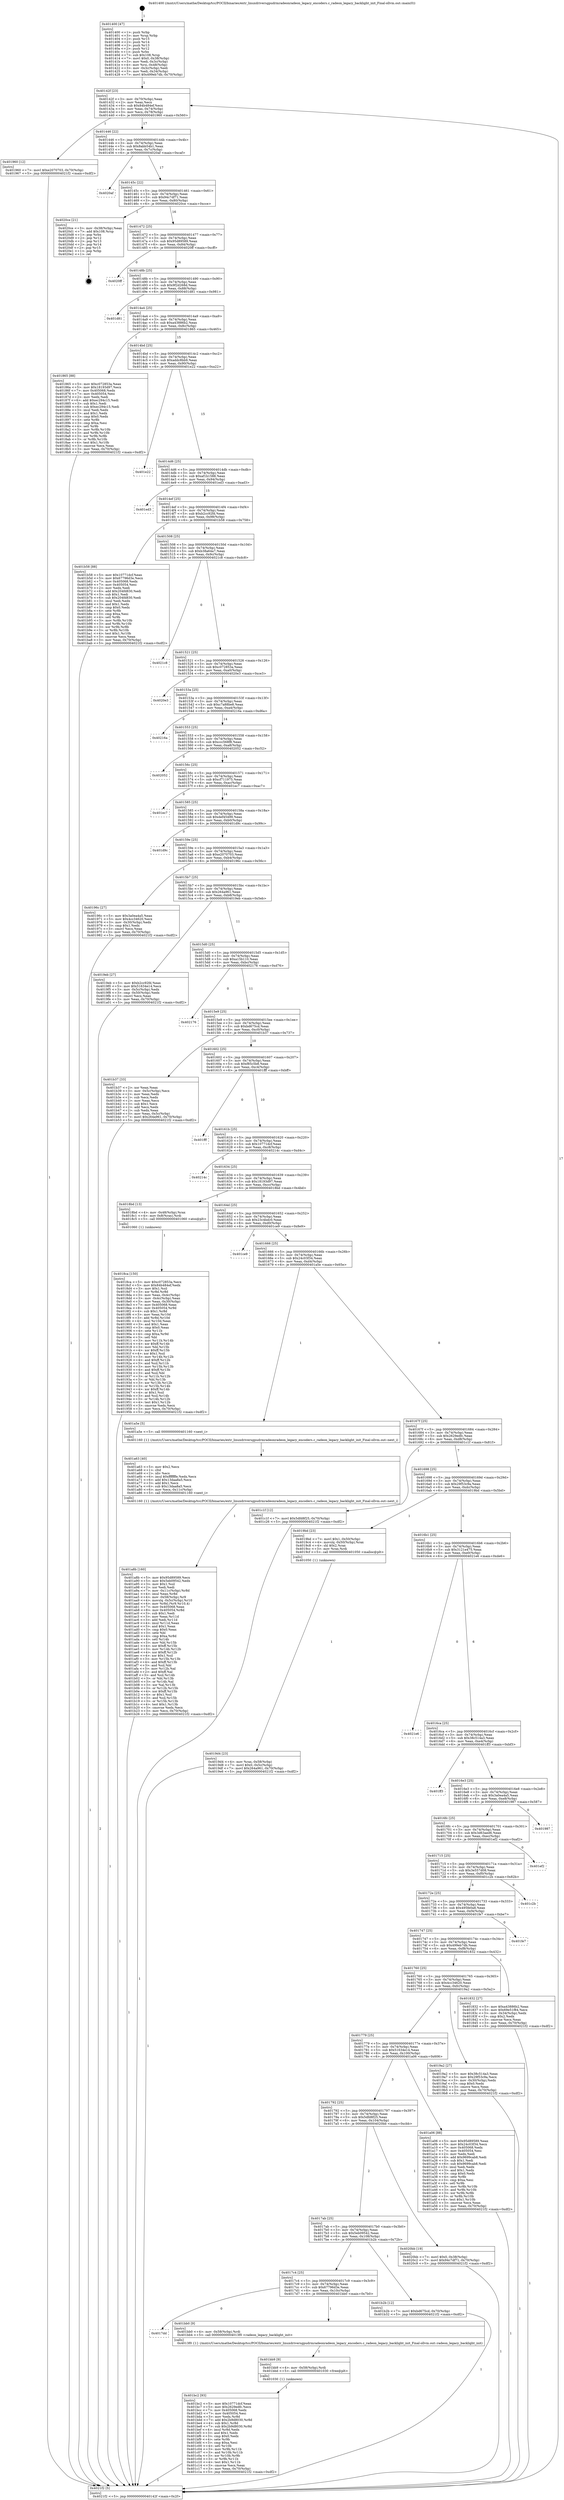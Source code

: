 digraph "0x401400" {
  label = "0x401400 (/mnt/c/Users/mathe/Desktop/tcc/POCII/binaries/extr_linuxdriversgpudrmradeonradeon_legacy_encoders.c_radeon_legacy_backlight_init_Final-ollvm.out::main(0))"
  labelloc = "t"
  node[shape=record]

  Entry [label="",width=0.3,height=0.3,shape=circle,fillcolor=black,style=filled]
  "0x40142f" [label="{
     0x40142f [23]\l
     | [instrs]\l
     &nbsp;&nbsp;0x40142f \<+3\>: mov -0x70(%rbp),%eax\l
     &nbsp;&nbsp;0x401432 \<+2\>: mov %eax,%ecx\l
     &nbsp;&nbsp;0x401434 \<+6\>: sub $0x84b484ef,%ecx\l
     &nbsp;&nbsp;0x40143a \<+3\>: mov %eax,-0x74(%rbp)\l
     &nbsp;&nbsp;0x40143d \<+3\>: mov %ecx,-0x78(%rbp)\l
     &nbsp;&nbsp;0x401440 \<+6\>: je 0000000000401960 \<main+0x560\>\l
  }"]
  "0x401960" [label="{
     0x401960 [12]\l
     | [instrs]\l
     &nbsp;&nbsp;0x401960 \<+7\>: movl $0xe2070703,-0x70(%rbp)\l
     &nbsp;&nbsp;0x401967 \<+5\>: jmp 00000000004021f2 \<main+0xdf2\>\l
  }"]
  "0x401446" [label="{
     0x401446 [22]\l
     | [instrs]\l
     &nbsp;&nbsp;0x401446 \<+5\>: jmp 000000000040144b \<main+0x4b\>\l
     &nbsp;&nbsp;0x40144b \<+3\>: mov -0x74(%rbp),%eax\l
     &nbsp;&nbsp;0x40144e \<+5\>: sub $0x8abb54b1,%eax\l
     &nbsp;&nbsp;0x401453 \<+3\>: mov %eax,-0x7c(%rbp)\l
     &nbsp;&nbsp;0x401456 \<+6\>: je 00000000004020af \<main+0xcaf\>\l
  }"]
  Exit [label="",width=0.3,height=0.3,shape=circle,fillcolor=black,style=filled,peripheries=2]
  "0x4020af" [label="{
     0x4020af\l
  }", style=dashed]
  "0x40145c" [label="{
     0x40145c [22]\l
     | [instrs]\l
     &nbsp;&nbsp;0x40145c \<+5\>: jmp 0000000000401461 \<main+0x61\>\l
     &nbsp;&nbsp;0x401461 \<+3\>: mov -0x74(%rbp),%eax\l
     &nbsp;&nbsp;0x401464 \<+5\>: sub $0x94c7df71,%eax\l
     &nbsp;&nbsp;0x401469 \<+3\>: mov %eax,-0x80(%rbp)\l
     &nbsp;&nbsp;0x40146c \<+6\>: je 00000000004020ce \<main+0xcce\>\l
  }"]
  "0x401bc2" [label="{
     0x401bc2 [93]\l
     | [instrs]\l
     &nbsp;&nbsp;0x401bc2 \<+5\>: mov $0x10771dcf,%eax\l
     &nbsp;&nbsp;0x401bc7 \<+5\>: mov $0x2629edfc,%ecx\l
     &nbsp;&nbsp;0x401bcc \<+7\>: mov 0x405068,%edx\l
     &nbsp;&nbsp;0x401bd3 \<+7\>: mov 0x405054,%esi\l
     &nbsp;&nbsp;0x401bda \<+3\>: mov %edx,%r8d\l
     &nbsp;&nbsp;0x401bdd \<+7\>: add $0x2b9d8030,%r8d\l
     &nbsp;&nbsp;0x401be4 \<+4\>: sub $0x1,%r8d\l
     &nbsp;&nbsp;0x401be8 \<+7\>: sub $0x2b9d8030,%r8d\l
     &nbsp;&nbsp;0x401bef \<+4\>: imul %r8d,%edx\l
     &nbsp;&nbsp;0x401bf3 \<+3\>: and $0x1,%edx\l
     &nbsp;&nbsp;0x401bf6 \<+3\>: cmp $0x0,%edx\l
     &nbsp;&nbsp;0x401bf9 \<+4\>: sete %r9b\l
     &nbsp;&nbsp;0x401bfd \<+3\>: cmp $0xa,%esi\l
     &nbsp;&nbsp;0x401c00 \<+4\>: setl %r10b\l
     &nbsp;&nbsp;0x401c04 \<+3\>: mov %r9b,%r11b\l
     &nbsp;&nbsp;0x401c07 \<+3\>: and %r10b,%r11b\l
     &nbsp;&nbsp;0x401c0a \<+3\>: xor %r10b,%r9b\l
     &nbsp;&nbsp;0x401c0d \<+3\>: or %r9b,%r11b\l
     &nbsp;&nbsp;0x401c10 \<+4\>: test $0x1,%r11b\l
     &nbsp;&nbsp;0x401c14 \<+3\>: cmovne %ecx,%eax\l
     &nbsp;&nbsp;0x401c17 \<+3\>: mov %eax,-0x70(%rbp)\l
     &nbsp;&nbsp;0x401c1a \<+5\>: jmp 00000000004021f2 \<main+0xdf2\>\l
  }"]
  "0x4020ce" [label="{
     0x4020ce [21]\l
     | [instrs]\l
     &nbsp;&nbsp;0x4020ce \<+3\>: mov -0x38(%rbp),%eax\l
     &nbsp;&nbsp;0x4020d1 \<+7\>: add $0x108,%rsp\l
     &nbsp;&nbsp;0x4020d8 \<+1\>: pop %rbx\l
     &nbsp;&nbsp;0x4020d9 \<+2\>: pop %r12\l
     &nbsp;&nbsp;0x4020db \<+2\>: pop %r13\l
     &nbsp;&nbsp;0x4020dd \<+2\>: pop %r14\l
     &nbsp;&nbsp;0x4020df \<+2\>: pop %r15\l
     &nbsp;&nbsp;0x4020e1 \<+1\>: pop %rbp\l
     &nbsp;&nbsp;0x4020e2 \<+1\>: ret\l
  }"]
  "0x401472" [label="{
     0x401472 [25]\l
     | [instrs]\l
     &nbsp;&nbsp;0x401472 \<+5\>: jmp 0000000000401477 \<main+0x77\>\l
     &nbsp;&nbsp;0x401477 \<+3\>: mov -0x74(%rbp),%eax\l
     &nbsp;&nbsp;0x40147a \<+5\>: sub $0x95d89589,%eax\l
     &nbsp;&nbsp;0x40147f \<+6\>: mov %eax,-0x84(%rbp)\l
     &nbsp;&nbsp;0x401485 \<+6\>: je 00000000004020ff \<main+0xcff\>\l
  }"]
  "0x401bb9" [label="{
     0x401bb9 [9]\l
     | [instrs]\l
     &nbsp;&nbsp;0x401bb9 \<+4\>: mov -0x58(%rbp),%rdi\l
     &nbsp;&nbsp;0x401bbd \<+5\>: call 0000000000401030 \<free@plt\>\l
     | [calls]\l
     &nbsp;&nbsp;0x401030 \{1\} (unknown)\l
  }"]
  "0x4020ff" [label="{
     0x4020ff\l
  }", style=dashed]
  "0x40148b" [label="{
     0x40148b [25]\l
     | [instrs]\l
     &nbsp;&nbsp;0x40148b \<+5\>: jmp 0000000000401490 \<main+0x90\>\l
     &nbsp;&nbsp;0x401490 \<+3\>: mov -0x74(%rbp),%eax\l
     &nbsp;&nbsp;0x401493 \<+5\>: sub $0x9f2d268d,%eax\l
     &nbsp;&nbsp;0x401498 \<+6\>: mov %eax,-0x88(%rbp)\l
     &nbsp;&nbsp;0x40149e \<+6\>: je 0000000000401d81 \<main+0x981\>\l
  }"]
  "0x4017dd" [label="{
     0x4017dd\l
  }", style=dashed]
  "0x401d81" [label="{
     0x401d81\l
  }", style=dashed]
  "0x4014a4" [label="{
     0x4014a4 [25]\l
     | [instrs]\l
     &nbsp;&nbsp;0x4014a4 \<+5\>: jmp 00000000004014a9 \<main+0xa9\>\l
     &nbsp;&nbsp;0x4014a9 \<+3\>: mov -0x74(%rbp),%eax\l
     &nbsp;&nbsp;0x4014ac \<+5\>: sub $0xa43886b2,%eax\l
     &nbsp;&nbsp;0x4014b1 \<+6\>: mov %eax,-0x8c(%rbp)\l
     &nbsp;&nbsp;0x4014b7 \<+6\>: je 0000000000401865 \<main+0x465\>\l
  }"]
  "0x401bb0" [label="{
     0x401bb0 [9]\l
     | [instrs]\l
     &nbsp;&nbsp;0x401bb0 \<+4\>: mov -0x58(%rbp),%rdi\l
     &nbsp;&nbsp;0x401bb4 \<+5\>: call 00000000004013f0 \<radeon_legacy_backlight_init\>\l
     | [calls]\l
     &nbsp;&nbsp;0x4013f0 \{1\} (/mnt/c/Users/mathe/Desktop/tcc/POCII/binaries/extr_linuxdriversgpudrmradeonradeon_legacy_encoders.c_radeon_legacy_backlight_init_Final-ollvm.out::radeon_legacy_backlight_init)\l
  }"]
  "0x401865" [label="{
     0x401865 [88]\l
     | [instrs]\l
     &nbsp;&nbsp;0x401865 \<+5\>: mov $0xc072853a,%eax\l
     &nbsp;&nbsp;0x40186a \<+5\>: mov $0x18193d97,%ecx\l
     &nbsp;&nbsp;0x40186f \<+7\>: mov 0x405068,%edx\l
     &nbsp;&nbsp;0x401876 \<+7\>: mov 0x405054,%esi\l
     &nbsp;&nbsp;0x40187d \<+2\>: mov %edx,%edi\l
     &nbsp;&nbsp;0x40187f \<+6\>: add $0xec294c15,%edi\l
     &nbsp;&nbsp;0x401885 \<+3\>: sub $0x1,%edi\l
     &nbsp;&nbsp;0x401888 \<+6\>: sub $0xec294c15,%edi\l
     &nbsp;&nbsp;0x40188e \<+3\>: imul %edi,%edx\l
     &nbsp;&nbsp;0x401891 \<+3\>: and $0x1,%edx\l
     &nbsp;&nbsp;0x401894 \<+3\>: cmp $0x0,%edx\l
     &nbsp;&nbsp;0x401897 \<+4\>: sete %r8b\l
     &nbsp;&nbsp;0x40189b \<+3\>: cmp $0xa,%esi\l
     &nbsp;&nbsp;0x40189e \<+4\>: setl %r9b\l
     &nbsp;&nbsp;0x4018a2 \<+3\>: mov %r8b,%r10b\l
     &nbsp;&nbsp;0x4018a5 \<+3\>: and %r9b,%r10b\l
     &nbsp;&nbsp;0x4018a8 \<+3\>: xor %r9b,%r8b\l
     &nbsp;&nbsp;0x4018ab \<+3\>: or %r8b,%r10b\l
     &nbsp;&nbsp;0x4018ae \<+4\>: test $0x1,%r10b\l
     &nbsp;&nbsp;0x4018b2 \<+3\>: cmovne %ecx,%eax\l
     &nbsp;&nbsp;0x4018b5 \<+3\>: mov %eax,-0x70(%rbp)\l
     &nbsp;&nbsp;0x4018b8 \<+5\>: jmp 00000000004021f2 \<main+0xdf2\>\l
  }"]
  "0x4014bd" [label="{
     0x4014bd [25]\l
     | [instrs]\l
     &nbsp;&nbsp;0x4014bd \<+5\>: jmp 00000000004014c2 \<main+0xc2\>\l
     &nbsp;&nbsp;0x4014c2 \<+3\>: mov -0x74(%rbp),%eax\l
     &nbsp;&nbsp;0x4014c5 \<+5\>: sub $0xaddc8bb9,%eax\l
     &nbsp;&nbsp;0x4014ca \<+6\>: mov %eax,-0x90(%rbp)\l
     &nbsp;&nbsp;0x4014d0 \<+6\>: je 0000000000401e22 \<main+0xa22\>\l
  }"]
  "0x4017c4" [label="{
     0x4017c4 [25]\l
     | [instrs]\l
     &nbsp;&nbsp;0x4017c4 \<+5\>: jmp 00000000004017c9 \<main+0x3c9\>\l
     &nbsp;&nbsp;0x4017c9 \<+3\>: mov -0x74(%rbp),%eax\l
     &nbsp;&nbsp;0x4017cc \<+5\>: sub $0x67796d3e,%eax\l
     &nbsp;&nbsp;0x4017d1 \<+6\>: mov %eax,-0x10c(%rbp)\l
     &nbsp;&nbsp;0x4017d7 \<+6\>: je 0000000000401bb0 \<main+0x7b0\>\l
  }"]
  "0x401e22" [label="{
     0x401e22\l
  }", style=dashed]
  "0x4014d6" [label="{
     0x4014d6 [25]\l
     | [instrs]\l
     &nbsp;&nbsp;0x4014d6 \<+5\>: jmp 00000000004014db \<main+0xdb\>\l
     &nbsp;&nbsp;0x4014db \<+3\>: mov -0x74(%rbp),%eax\l
     &nbsp;&nbsp;0x4014de \<+5\>: sub $0xaf1b1588,%eax\l
     &nbsp;&nbsp;0x4014e3 \<+6\>: mov %eax,-0x94(%rbp)\l
     &nbsp;&nbsp;0x4014e9 \<+6\>: je 0000000000401ed3 \<main+0xad3\>\l
  }"]
  "0x401b2b" [label="{
     0x401b2b [12]\l
     | [instrs]\l
     &nbsp;&nbsp;0x401b2b \<+7\>: movl $0xbd675cd,-0x70(%rbp)\l
     &nbsp;&nbsp;0x401b32 \<+5\>: jmp 00000000004021f2 \<main+0xdf2\>\l
  }"]
  "0x401ed3" [label="{
     0x401ed3\l
  }", style=dashed]
  "0x4014ef" [label="{
     0x4014ef [25]\l
     | [instrs]\l
     &nbsp;&nbsp;0x4014ef \<+5\>: jmp 00000000004014f4 \<main+0xf4\>\l
     &nbsp;&nbsp;0x4014f4 \<+3\>: mov -0x74(%rbp),%eax\l
     &nbsp;&nbsp;0x4014f7 \<+5\>: sub $0xb2cc92fd,%eax\l
     &nbsp;&nbsp;0x4014fc \<+6\>: mov %eax,-0x98(%rbp)\l
     &nbsp;&nbsp;0x401502 \<+6\>: je 0000000000401b58 \<main+0x758\>\l
  }"]
  "0x4017ab" [label="{
     0x4017ab [25]\l
     | [instrs]\l
     &nbsp;&nbsp;0x4017ab \<+5\>: jmp 00000000004017b0 \<main+0x3b0\>\l
     &nbsp;&nbsp;0x4017b0 \<+3\>: mov -0x74(%rbp),%eax\l
     &nbsp;&nbsp;0x4017b3 \<+5\>: sub $0x5eb09542,%eax\l
     &nbsp;&nbsp;0x4017b8 \<+6\>: mov %eax,-0x108(%rbp)\l
     &nbsp;&nbsp;0x4017be \<+6\>: je 0000000000401b2b \<main+0x72b\>\l
  }"]
  "0x401b58" [label="{
     0x401b58 [88]\l
     | [instrs]\l
     &nbsp;&nbsp;0x401b58 \<+5\>: mov $0x10771dcf,%eax\l
     &nbsp;&nbsp;0x401b5d \<+5\>: mov $0x67796d3e,%ecx\l
     &nbsp;&nbsp;0x401b62 \<+7\>: mov 0x405068,%edx\l
     &nbsp;&nbsp;0x401b69 \<+7\>: mov 0x405054,%esi\l
     &nbsp;&nbsp;0x401b70 \<+2\>: mov %edx,%edi\l
     &nbsp;&nbsp;0x401b72 \<+6\>: add $0x204fd830,%edi\l
     &nbsp;&nbsp;0x401b78 \<+3\>: sub $0x1,%edi\l
     &nbsp;&nbsp;0x401b7b \<+6\>: sub $0x204fd830,%edi\l
     &nbsp;&nbsp;0x401b81 \<+3\>: imul %edi,%edx\l
     &nbsp;&nbsp;0x401b84 \<+3\>: and $0x1,%edx\l
     &nbsp;&nbsp;0x401b87 \<+3\>: cmp $0x0,%edx\l
     &nbsp;&nbsp;0x401b8a \<+4\>: sete %r8b\l
     &nbsp;&nbsp;0x401b8e \<+3\>: cmp $0xa,%esi\l
     &nbsp;&nbsp;0x401b91 \<+4\>: setl %r9b\l
     &nbsp;&nbsp;0x401b95 \<+3\>: mov %r8b,%r10b\l
     &nbsp;&nbsp;0x401b98 \<+3\>: and %r9b,%r10b\l
     &nbsp;&nbsp;0x401b9b \<+3\>: xor %r9b,%r8b\l
     &nbsp;&nbsp;0x401b9e \<+3\>: or %r8b,%r10b\l
     &nbsp;&nbsp;0x401ba1 \<+4\>: test $0x1,%r10b\l
     &nbsp;&nbsp;0x401ba5 \<+3\>: cmovne %ecx,%eax\l
     &nbsp;&nbsp;0x401ba8 \<+3\>: mov %eax,-0x70(%rbp)\l
     &nbsp;&nbsp;0x401bab \<+5\>: jmp 00000000004021f2 \<main+0xdf2\>\l
  }"]
  "0x401508" [label="{
     0x401508 [25]\l
     | [instrs]\l
     &nbsp;&nbsp;0x401508 \<+5\>: jmp 000000000040150d \<main+0x10d\>\l
     &nbsp;&nbsp;0x40150d \<+3\>: mov -0x74(%rbp),%eax\l
     &nbsp;&nbsp;0x401510 \<+5\>: sub $0xb38a64a7,%eax\l
     &nbsp;&nbsp;0x401515 \<+6\>: mov %eax,-0x9c(%rbp)\l
     &nbsp;&nbsp;0x40151b \<+6\>: je 00000000004021c8 \<main+0xdc8\>\l
  }"]
  "0x4020bb" [label="{
     0x4020bb [19]\l
     | [instrs]\l
     &nbsp;&nbsp;0x4020bb \<+7\>: movl $0x0,-0x38(%rbp)\l
     &nbsp;&nbsp;0x4020c2 \<+7\>: movl $0x94c7df71,-0x70(%rbp)\l
     &nbsp;&nbsp;0x4020c9 \<+5\>: jmp 00000000004021f2 \<main+0xdf2\>\l
  }"]
  "0x4021c8" [label="{
     0x4021c8\l
  }", style=dashed]
  "0x401521" [label="{
     0x401521 [25]\l
     | [instrs]\l
     &nbsp;&nbsp;0x401521 \<+5\>: jmp 0000000000401526 \<main+0x126\>\l
     &nbsp;&nbsp;0x401526 \<+3\>: mov -0x74(%rbp),%eax\l
     &nbsp;&nbsp;0x401529 \<+5\>: sub $0xc072853a,%eax\l
     &nbsp;&nbsp;0x40152e \<+6\>: mov %eax,-0xa0(%rbp)\l
     &nbsp;&nbsp;0x401534 \<+6\>: je 00000000004020e3 \<main+0xce3\>\l
  }"]
  "0x401a8b" [label="{
     0x401a8b [160]\l
     | [instrs]\l
     &nbsp;&nbsp;0x401a8b \<+5\>: mov $0x95d89589,%ecx\l
     &nbsp;&nbsp;0x401a90 \<+5\>: mov $0x5eb09542,%edx\l
     &nbsp;&nbsp;0x401a95 \<+3\>: mov $0x1,%sil\l
     &nbsp;&nbsp;0x401a98 \<+2\>: xor %edi,%edi\l
     &nbsp;&nbsp;0x401a9a \<+7\>: mov -0x11c(%rbp),%r8d\l
     &nbsp;&nbsp;0x401aa1 \<+4\>: imul %eax,%r8d\l
     &nbsp;&nbsp;0x401aa5 \<+4\>: mov -0x58(%rbp),%r9\l
     &nbsp;&nbsp;0x401aa9 \<+4\>: movslq -0x5c(%rbp),%r10\l
     &nbsp;&nbsp;0x401aad \<+4\>: mov %r8d,(%r9,%r10,4)\l
     &nbsp;&nbsp;0x401ab1 \<+7\>: mov 0x405068,%eax\l
     &nbsp;&nbsp;0x401ab8 \<+8\>: mov 0x405054,%r8d\l
     &nbsp;&nbsp;0x401ac0 \<+3\>: sub $0x1,%edi\l
     &nbsp;&nbsp;0x401ac3 \<+3\>: mov %eax,%r11d\l
     &nbsp;&nbsp;0x401ac6 \<+3\>: add %edi,%r11d\l
     &nbsp;&nbsp;0x401ac9 \<+4\>: imul %r11d,%eax\l
     &nbsp;&nbsp;0x401acd \<+3\>: and $0x1,%eax\l
     &nbsp;&nbsp;0x401ad0 \<+3\>: cmp $0x0,%eax\l
     &nbsp;&nbsp;0x401ad3 \<+3\>: sete %bl\l
     &nbsp;&nbsp;0x401ad6 \<+4\>: cmp $0xa,%r8d\l
     &nbsp;&nbsp;0x401ada \<+4\>: setl %r14b\l
     &nbsp;&nbsp;0x401ade \<+3\>: mov %bl,%r15b\l
     &nbsp;&nbsp;0x401ae1 \<+4\>: xor $0xff,%r15b\l
     &nbsp;&nbsp;0x401ae5 \<+3\>: mov %r14b,%r12b\l
     &nbsp;&nbsp;0x401ae8 \<+4\>: xor $0xff,%r12b\l
     &nbsp;&nbsp;0x401aec \<+4\>: xor $0x1,%sil\l
     &nbsp;&nbsp;0x401af0 \<+3\>: mov %r15b,%r13b\l
     &nbsp;&nbsp;0x401af3 \<+4\>: and $0xff,%r13b\l
     &nbsp;&nbsp;0x401af7 \<+3\>: and %sil,%bl\l
     &nbsp;&nbsp;0x401afa \<+3\>: mov %r12b,%al\l
     &nbsp;&nbsp;0x401afd \<+2\>: and $0xff,%al\l
     &nbsp;&nbsp;0x401aff \<+3\>: and %sil,%r14b\l
     &nbsp;&nbsp;0x401b02 \<+3\>: or %bl,%r13b\l
     &nbsp;&nbsp;0x401b05 \<+3\>: or %r14b,%al\l
     &nbsp;&nbsp;0x401b08 \<+3\>: xor %al,%r13b\l
     &nbsp;&nbsp;0x401b0b \<+3\>: or %r12b,%r15b\l
     &nbsp;&nbsp;0x401b0e \<+4\>: xor $0xff,%r15b\l
     &nbsp;&nbsp;0x401b12 \<+4\>: or $0x1,%sil\l
     &nbsp;&nbsp;0x401b16 \<+3\>: and %sil,%r15b\l
     &nbsp;&nbsp;0x401b19 \<+3\>: or %r15b,%r13b\l
     &nbsp;&nbsp;0x401b1c \<+4\>: test $0x1,%r13b\l
     &nbsp;&nbsp;0x401b20 \<+3\>: cmovne %edx,%ecx\l
     &nbsp;&nbsp;0x401b23 \<+3\>: mov %ecx,-0x70(%rbp)\l
     &nbsp;&nbsp;0x401b26 \<+5\>: jmp 00000000004021f2 \<main+0xdf2\>\l
  }"]
  "0x4020e3" [label="{
     0x4020e3\l
  }", style=dashed]
  "0x40153a" [label="{
     0x40153a [25]\l
     | [instrs]\l
     &nbsp;&nbsp;0x40153a \<+5\>: jmp 000000000040153f \<main+0x13f\>\l
     &nbsp;&nbsp;0x40153f \<+3\>: mov -0x74(%rbp),%eax\l
     &nbsp;&nbsp;0x401542 \<+5\>: sub $0xc7a88be8,%eax\l
     &nbsp;&nbsp;0x401547 \<+6\>: mov %eax,-0xa4(%rbp)\l
     &nbsp;&nbsp;0x40154d \<+6\>: je 000000000040216a \<main+0xd6a\>\l
  }"]
  "0x401a63" [label="{
     0x401a63 [40]\l
     | [instrs]\l
     &nbsp;&nbsp;0x401a63 \<+5\>: mov $0x2,%ecx\l
     &nbsp;&nbsp;0x401a68 \<+1\>: cltd\l
     &nbsp;&nbsp;0x401a69 \<+2\>: idiv %ecx\l
     &nbsp;&nbsp;0x401a6b \<+6\>: imul $0xfffffffe,%edx,%ecx\l
     &nbsp;&nbsp;0x401a71 \<+6\>: add $0x13daa8a5,%ecx\l
     &nbsp;&nbsp;0x401a77 \<+3\>: add $0x1,%ecx\l
     &nbsp;&nbsp;0x401a7a \<+6\>: sub $0x13daa8a5,%ecx\l
     &nbsp;&nbsp;0x401a80 \<+6\>: mov %ecx,-0x11c(%rbp)\l
     &nbsp;&nbsp;0x401a86 \<+5\>: call 0000000000401160 \<next_i\>\l
     | [calls]\l
     &nbsp;&nbsp;0x401160 \{1\} (/mnt/c/Users/mathe/Desktop/tcc/POCII/binaries/extr_linuxdriversgpudrmradeonradeon_legacy_encoders.c_radeon_legacy_backlight_init_Final-ollvm.out::next_i)\l
  }"]
  "0x40216a" [label="{
     0x40216a\l
  }", style=dashed]
  "0x401553" [label="{
     0x401553 [25]\l
     | [instrs]\l
     &nbsp;&nbsp;0x401553 \<+5\>: jmp 0000000000401558 \<main+0x158\>\l
     &nbsp;&nbsp;0x401558 \<+3\>: mov -0x74(%rbp),%eax\l
     &nbsp;&nbsp;0x40155b \<+5\>: sub $0xccc568f8,%eax\l
     &nbsp;&nbsp;0x401560 \<+6\>: mov %eax,-0xa8(%rbp)\l
     &nbsp;&nbsp;0x401566 \<+6\>: je 0000000000402052 \<main+0xc52\>\l
  }"]
  "0x401792" [label="{
     0x401792 [25]\l
     | [instrs]\l
     &nbsp;&nbsp;0x401792 \<+5\>: jmp 0000000000401797 \<main+0x397\>\l
     &nbsp;&nbsp;0x401797 \<+3\>: mov -0x74(%rbp),%eax\l
     &nbsp;&nbsp;0x40179a \<+5\>: sub $0x5dfd8f25,%eax\l
     &nbsp;&nbsp;0x40179f \<+6\>: mov %eax,-0x104(%rbp)\l
     &nbsp;&nbsp;0x4017a5 \<+6\>: je 00000000004020bb \<main+0xcbb\>\l
  }"]
  "0x402052" [label="{
     0x402052\l
  }", style=dashed]
  "0x40156c" [label="{
     0x40156c [25]\l
     | [instrs]\l
     &nbsp;&nbsp;0x40156c \<+5\>: jmp 0000000000401571 \<main+0x171\>\l
     &nbsp;&nbsp;0x401571 \<+3\>: mov -0x74(%rbp),%eax\l
     &nbsp;&nbsp;0x401574 \<+5\>: sub $0xcf711975,%eax\l
     &nbsp;&nbsp;0x401579 \<+6\>: mov %eax,-0xac(%rbp)\l
     &nbsp;&nbsp;0x40157f \<+6\>: je 0000000000401ec7 \<main+0xac7\>\l
  }"]
  "0x401a06" [label="{
     0x401a06 [88]\l
     | [instrs]\l
     &nbsp;&nbsp;0x401a06 \<+5\>: mov $0x95d89589,%eax\l
     &nbsp;&nbsp;0x401a0b \<+5\>: mov $0x24c03f34,%ecx\l
     &nbsp;&nbsp;0x401a10 \<+7\>: mov 0x405068,%edx\l
     &nbsp;&nbsp;0x401a17 \<+7\>: mov 0x405054,%esi\l
     &nbsp;&nbsp;0x401a1e \<+2\>: mov %edx,%edi\l
     &nbsp;&nbsp;0x401a20 \<+6\>: add $0x9699cab8,%edi\l
     &nbsp;&nbsp;0x401a26 \<+3\>: sub $0x1,%edi\l
     &nbsp;&nbsp;0x401a29 \<+6\>: sub $0x9699cab8,%edi\l
     &nbsp;&nbsp;0x401a2f \<+3\>: imul %edi,%edx\l
     &nbsp;&nbsp;0x401a32 \<+3\>: and $0x1,%edx\l
     &nbsp;&nbsp;0x401a35 \<+3\>: cmp $0x0,%edx\l
     &nbsp;&nbsp;0x401a38 \<+4\>: sete %r8b\l
     &nbsp;&nbsp;0x401a3c \<+3\>: cmp $0xa,%esi\l
     &nbsp;&nbsp;0x401a3f \<+4\>: setl %r9b\l
     &nbsp;&nbsp;0x401a43 \<+3\>: mov %r8b,%r10b\l
     &nbsp;&nbsp;0x401a46 \<+3\>: and %r9b,%r10b\l
     &nbsp;&nbsp;0x401a49 \<+3\>: xor %r9b,%r8b\l
     &nbsp;&nbsp;0x401a4c \<+3\>: or %r8b,%r10b\l
     &nbsp;&nbsp;0x401a4f \<+4\>: test $0x1,%r10b\l
     &nbsp;&nbsp;0x401a53 \<+3\>: cmovne %ecx,%eax\l
     &nbsp;&nbsp;0x401a56 \<+3\>: mov %eax,-0x70(%rbp)\l
     &nbsp;&nbsp;0x401a59 \<+5\>: jmp 00000000004021f2 \<main+0xdf2\>\l
  }"]
  "0x401ec7" [label="{
     0x401ec7\l
  }", style=dashed]
  "0x401585" [label="{
     0x401585 [25]\l
     | [instrs]\l
     &nbsp;&nbsp;0x401585 \<+5\>: jmp 000000000040158a \<main+0x18a\>\l
     &nbsp;&nbsp;0x40158a \<+3\>: mov -0x74(%rbp),%eax\l
     &nbsp;&nbsp;0x40158d \<+5\>: sub $0xdef45499,%eax\l
     &nbsp;&nbsp;0x401592 \<+6\>: mov %eax,-0xb0(%rbp)\l
     &nbsp;&nbsp;0x401598 \<+6\>: je 0000000000401d9c \<main+0x99c\>\l
  }"]
  "0x4019d4" [label="{
     0x4019d4 [23]\l
     | [instrs]\l
     &nbsp;&nbsp;0x4019d4 \<+4\>: mov %rax,-0x58(%rbp)\l
     &nbsp;&nbsp;0x4019d8 \<+7\>: movl $0x0,-0x5c(%rbp)\l
     &nbsp;&nbsp;0x4019df \<+7\>: movl $0x264a961,-0x70(%rbp)\l
     &nbsp;&nbsp;0x4019e6 \<+5\>: jmp 00000000004021f2 \<main+0xdf2\>\l
  }"]
  "0x401d9c" [label="{
     0x401d9c\l
  }", style=dashed]
  "0x40159e" [label="{
     0x40159e [25]\l
     | [instrs]\l
     &nbsp;&nbsp;0x40159e \<+5\>: jmp 00000000004015a3 \<main+0x1a3\>\l
     &nbsp;&nbsp;0x4015a3 \<+3\>: mov -0x74(%rbp),%eax\l
     &nbsp;&nbsp;0x4015a6 \<+5\>: sub $0xe2070703,%eax\l
     &nbsp;&nbsp;0x4015ab \<+6\>: mov %eax,-0xb4(%rbp)\l
     &nbsp;&nbsp;0x4015b1 \<+6\>: je 000000000040196c \<main+0x56c\>\l
  }"]
  "0x401779" [label="{
     0x401779 [25]\l
     | [instrs]\l
     &nbsp;&nbsp;0x401779 \<+5\>: jmp 000000000040177e \<main+0x37e\>\l
     &nbsp;&nbsp;0x40177e \<+3\>: mov -0x74(%rbp),%eax\l
     &nbsp;&nbsp;0x401781 \<+5\>: sub $0x51634e14,%eax\l
     &nbsp;&nbsp;0x401786 \<+6\>: mov %eax,-0x100(%rbp)\l
     &nbsp;&nbsp;0x40178c \<+6\>: je 0000000000401a06 \<main+0x606\>\l
  }"]
  "0x40196c" [label="{
     0x40196c [27]\l
     | [instrs]\l
     &nbsp;&nbsp;0x40196c \<+5\>: mov $0x3a0ea4a5,%eax\l
     &nbsp;&nbsp;0x401971 \<+5\>: mov $0x4cc34620,%ecx\l
     &nbsp;&nbsp;0x401976 \<+3\>: mov -0x30(%rbp),%edx\l
     &nbsp;&nbsp;0x401979 \<+3\>: cmp $0x1,%edx\l
     &nbsp;&nbsp;0x40197c \<+3\>: cmovl %ecx,%eax\l
     &nbsp;&nbsp;0x40197f \<+3\>: mov %eax,-0x70(%rbp)\l
     &nbsp;&nbsp;0x401982 \<+5\>: jmp 00000000004021f2 \<main+0xdf2\>\l
  }"]
  "0x4015b7" [label="{
     0x4015b7 [25]\l
     | [instrs]\l
     &nbsp;&nbsp;0x4015b7 \<+5\>: jmp 00000000004015bc \<main+0x1bc\>\l
     &nbsp;&nbsp;0x4015bc \<+3\>: mov -0x74(%rbp),%eax\l
     &nbsp;&nbsp;0x4015bf \<+5\>: sub $0x264a961,%eax\l
     &nbsp;&nbsp;0x4015c4 \<+6\>: mov %eax,-0xb8(%rbp)\l
     &nbsp;&nbsp;0x4015ca \<+6\>: je 00000000004019eb \<main+0x5eb\>\l
  }"]
  "0x4019a2" [label="{
     0x4019a2 [27]\l
     | [instrs]\l
     &nbsp;&nbsp;0x4019a2 \<+5\>: mov $0x38c514a3,%eax\l
     &nbsp;&nbsp;0x4019a7 \<+5\>: mov $0x29f53c9a,%ecx\l
     &nbsp;&nbsp;0x4019ac \<+3\>: mov -0x30(%rbp),%edx\l
     &nbsp;&nbsp;0x4019af \<+3\>: cmp $0x0,%edx\l
     &nbsp;&nbsp;0x4019b2 \<+3\>: cmove %ecx,%eax\l
     &nbsp;&nbsp;0x4019b5 \<+3\>: mov %eax,-0x70(%rbp)\l
     &nbsp;&nbsp;0x4019b8 \<+5\>: jmp 00000000004021f2 \<main+0xdf2\>\l
  }"]
  "0x4019eb" [label="{
     0x4019eb [27]\l
     | [instrs]\l
     &nbsp;&nbsp;0x4019eb \<+5\>: mov $0xb2cc92fd,%eax\l
     &nbsp;&nbsp;0x4019f0 \<+5\>: mov $0x51634e14,%ecx\l
     &nbsp;&nbsp;0x4019f5 \<+3\>: mov -0x5c(%rbp),%edx\l
     &nbsp;&nbsp;0x4019f8 \<+3\>: cmp -0x50(%rbp),%edx\l
     &nbsp;&nbsp;0x4019fb \<+3\>: cmovl %ecx,%eax\l
     &nbsp;&nbsp;0x4019fe \<+3\>: mov %eax,-0x70(%rbp)\l
     &nbsp;&nbsp;0x401a01 \<+5\>: jmp 00000000004021f2 \<main+0xdf2\>\l
  }"]
  "0x4015d0" [label="{
     0x4015d0 [25]\l
     | [instrs]\l
     &nbsp;&nbsp;0x4015d0 \<+5\>: jmp 00000000004015d5 \<main+0x1d5\>\l
     &nbsp;&nbsp;0x4015d5 \<+3\>: mov -0x74(%rbp),%eax\l
     &nbsp;&nbsp;0x4015d8 \<+5\>: sub $0xa15b110,%eax\l
     &nbsp;&nbsp;0x4015dd \<+6\>: mov %eax,-0xbc(%rbp)\l
     &nbsp;&nbsp;0x4015e3 \<+6\>: je 0000000000402176 \<main+0xd76\>\l
  }"]
  "0x4018ca" [label="{
     0x4018ca [150]\l
     | [instrs]\l
     &nbsp;&nbsp;0x4018ca \<+5\>: mov $0xc072853a,%ecx\l
     &nbsp;&nbsp;0x4018cf \<+5\>: mov $0x84b484ef,%edx\l
     &nbsp;&nbsp;0x4018d4 \<+3\>: mov $0x1,%sil\l
     &nbsp;&nbsp;0x4018d7 \<+3\>: xor %r8d,%r8d\l
     &nbsp;&nbsp;0x4018da \<+3\>: mov %eax,-0x4c(%rbp)\l
     &nbsp;&nbsp;0x4018dd \<+3\>: mov -0x4c(%rbp),%eax\l
     &nbsp;&nbsp;0x4018e0 \<+3\>: mov %eax,-0x30(%rbp)\l
     &nbsp;&nbsp;0x4018e3 \<+7\>: mov 0x405068,%eax\l
     &nbsp;&nbsp;0x4018ea \<+8\>: mov 0x405054,%r9d\l
     &nbsp;&nbsp;0x4018f2 \<+4\>: sub $0x1,%r8d\l
     &nbsp;&nbsp;0x4018f6 \<+3\>: mov %eax,%r10d\l
     &nbsp;&nbsp;0x4018f9 \<+3\>: add %r8d,%r10d\l
     &nbsp;&nbsp;0x4018fc \<+4\>: imul %r10d,%eax\l
     &nbsp;&nbsp;0x401900 \<+3\>: and $0x1,%eax\l
     &nbsp;&nbsp;0x401903 \<+3\>: cmp $0x0,%eax\l
     &nbsp;&nbsp;0x401906 \<+4\>: sete %r11b\l
     &nbsp;&nbsp;0x40190a \<+4\>: cmp $0xa,%r9d\l
     &nbsp;&nbsp;0x40190e \<+3\>: setl %bl\l
     &nbsp;&nbsp;0x401911 \<+3\>: mov %r11b,%r14b\l
     &nbsp;&nbsp;0x401914 \<+4\>: xor $0xff,%r14b\l
     &nbsp;&nbsp;0x401918 \<+3\>: mov %bl,%r15b\l
     &nbsp;&nbsp;0x40191b \<+4\>: xor $0xff,%r15b\l
     &nbsp;&nbsp;0x40191f \<+4\>: xor $0x1,%sil\l
     &nbsp;&nbsp;0x401923 \<+3\>: mov %r14b,%r12b\l
     &nbsp;&nbsp;0x401926 \<+4\>: and $0xff,%r12b\l
     &nbsp;&nbsp;0x40192a \<+3\>: and %sil,%r11b\l
     &nbsp;&nbsp;0x40192d \<+3\>: mov %r15b,%r13b\l
     &nbsp;&nbsp;0x401930 \<+4\>: and $0xff,%r13b\l
     &nbsp;&nbsp;0x401934 \<+3\>: and %sil,%bl\l
     &nbsp;&nbsp;0x401937 \<+3\>: or %r11b,%r12b\l
     &nbsp;&nbsp;0x40193a \<+3\>: or %bl,%r13b\l
     &nbsp;&nbsp;0x40193d \<+3\>: xor %r13b,%r12b\l
     &nbsp;&nbsp;0x401940 \<+3\>: or %r15b,%r14b\l
     &nbsp;&nbsp;0x401943 \<+4\>: xor $0xff,%r14b\l
     &nbsp;&nbsp;0x401947 \<+4\>: or $0x1,%sil\l
     &nbsp;&nbsp;0x40194b \<+3\>: and %sil,%r14b\l
     &nbsp;&nbsp;0x40194e \<+3\>: or %r14b,%r12b\l
     &nbsp;&nbsp;0x401951 \<+4\>: test $0x1,%r12b\l
     &nbsp;&nbsp;0x401955 \<+3\>: cmovne %edx,%ecx\l
     &nbsp;&nbsp;0x401958 \<+3\>: mov %ecx,-0x70(%rbp)\l
     &nbsp;&nbsp;0x40195b \<+5\>: jmp 00000000004021f2 \<main+0xdf2\>\l
  }"]
  "0x402176" [label="{
     0x402176\l
  }", style=dashed]
  "0x4015e9" [label="{
     0x4015e9 [25]\l
     | [instrs]\l
     &nbsp;&nbsp;0x4015e9 \<+5\>: jmp 00000000004015ee \<main+0x1ee\>\l
     &nbsp;&nbsp;0x4015ee \<+3\>: mov -0x74(%rbp),%eax\l
     &nbsp;&nbsp;0x4015f1 \<+5\>: sub $0xbd675cd,%eax\l
     &nbsp;&nbsp;0x4015f6 \<+6\>: mov %eax,-0xc0(%rbp)\l
     &nbsp;&nbsp;0x4015fc \<+6\>: je 0000000000401b37 \<main+0x737\>\l
  }"]
  "0x401400" [label="{
     0x401400 [47]\l
     | [instrs]\l
     &nbsp;&nbsp;0x401400 \<+1\>: push %rbp\l
     &nbsp;&nbsp;0x401401 \<+3\>: mov %rsp,%rbp\l
     &nbsp;&nbsp;0x401404 \<+2\>: push %r15\l
     &nbsp;&nbsp;0x401406 \<+2\>: push %r14\l
     &nbsp;&nbsp;0x401408 \<+2\>: push %r13\l
     &nbsp;&nbsp;0x40140a \<+2\>: push %r12\l
     &nbsp;&nbsp;0x40140c \<+1\>: push %rbx\l
     &nbsp;&nbsp;0x40140d \<+7\>: sub $0x108,%rsp\l
     &nbsp;&nbsp;0x401414 \<+7\>: movl $0x0,-0x38(%rbp)\l
     &nbsp;&nbsp;0x40141b \<+3\>: mov %edi,-0x3c(%rbp)\l
     &nbsp;&nbsp;0x40141e \<+4\>: mov %rsi,-0x48(%rbp)\l
     &nbsp;&nbsp;0x401422 \<+3\>: mov -0x3c(%rbp),%edi\l
     &nbsp;&nbsp;0x401425 \<+3\>: mov %edi,-0x34(%rbp)\l
     &nbsp;&nbsp;0x401428 \<+7\>: movl $0x499eb7db,-0x70(%rbp)\l
  }"]
  "0x401b37" [label="{
     0x401b37 [33]\l
     | [instrs]\l
     &nbsp;&nbsp;0x401b37 \<+2\>: xor %eax,%eax\l
     &nbsp;&nbsp;0x401b39 \<+3\>: mov -0x5c(%rbp),%ecx\l
     &nbsp;&nbsp;0x401b3c \<+2\>: mov %eax,%edx\l
     &nbsp;&nbsp;0x401b3e \<+2\>: sub %ecx,%edx\l
     &nbsp;&nbsp;0x401b40 \<+2\>: mov %eax,%ecx\l
     &nbsp;&nbsp;0x401b42 \<+3\>: sub $0x1,%ecx\l
     &nbsp;&nbsp;0x401b45 \<+2\>: add %ecx,%edx\l
     &nbsp;&nbsp;0x401b47 \<+2\>: sub %edx,%eax\l
     &nbsp;&nbsp;0x401b49 \<+3\>: mov %eax,-0x5c(%rbp)\l
     &nbsp;&nbsp;0x401b4c \<+7\>: movl $0x264a961,-0x70(%rbp)\l
     &nbsp;&nbsp;0x401b53 \<+5\>: jmp 00000000004021f2 \<main+0xdf2\>\l
  }"]
  "0x401602" [label="{
     0x401602 [25]\l
     | [instrs]\l
     &nbsp;&nbsp;0x401602 \<+5\>: jmp 0000000000401607 \<main+0x207\>\l
     &nbsp;&nbsp;0x401607 \<+3\>: mov -0x74(%rbp),%eax\l
     &nbsp;&nbsp;0x40160a \<+5\>: sub $0xf85c5b8,%eax\l
     &nbsp;&nbsp;0x40160f \<+6\>: mov %eax,-0xc4(%rbp)\l
     &nbsp;&nbsp;0x401615 \<+6\>: je 0000000000401fff \<main+0xbff\>\l
  }"]
  "0x4021f2" [label="{
     0x4021f2 [5]\l
     | [instrs]\l
     &nbsp;&nbsp;0x4021f2 \<+5\>: jmp 000000000040142f \<main+0x2f\>\l
  }"]
  "0x401fff" [label="{
     0x401fff\l
  }", style=dashed]
  "0x40161b" [label="{
     0x40161b [25]\l
     | [instrs]\l
     &nbsp;&nbsp;0x40161b \<+5\>: jmp 0000000000401620 \<main+0x220\>\l
     &nbsp;&nbsp;0x401620 \<+3\>: mov -0x74(%rbp),%eax\l
     &nbsp;&nbsp;0x401623 \<+5\>: sub $0x10771dcf,%eax\l
     &nbsp;&nbsp;0x401628 \<+6\>: mov %eax,-0xc8(%rbp)\l
     &nbsp;&nbsp;0x40162e \<+6\>: je 000000000040214c \<main+0xd4c\>\l
  }"]
  "0x401760" [label="{
     0x401760 [25]\l
     | [instrs]\l
     &nbsp;&nbsp;0x401760 \<+5\>: jmp 0000000000401765 \<main+0x365\>\l
     &nbsp;&nbsp;0x401765 \<+3\>: mov -0x74(%rbp),%eax\l
     &nbsp;&nbsp;0x401768 \<+5\>: sub $0x4cc34620,%eax\l
     &nbsp;&nbsp;0x40176d \<+6\>: mov %eax,-0xfc(%rbp)\l
     &nbsp;&nbsp;0x401773 \<+6\>: je 00000000004019a2 \<main+0x5a2\>\l
  }"]
  "0x40214c" [label="{
     0x40214c\l
  }", style=dashed]
  "0x401634" [label="{
     0x401634 [25]\l
     | [instrs]\l
     &nbsp;&nbsp;0x401634 \<+5\>: jmp 0000000000401639 \<main+0x239\>\l
     &nbsp;&nbsp;0x401639 \<+3\>: mov -0x74(%rbp),%eax\l
     &nbsp;&nbsp;0x40163c \<+5\>: sub $0x18193d97,%eax\l
     &nbsp;&nbsp;0x401641 \<+6\>: mov %eax,-0xcc(%rbp)\l
     &nbsp;&nbsp;0x401647 \<+6\>: je 00000000004018bd \<main+0x4bd\>\l
  }"]
  "0x401832" [label="{
     0x401832 [27]\l
     | [instrs]\l
     &nbsp;&nbsp;0x401832 \<+5\>: mov $0xa43886b2,%eax\l
     &nbsp;&nbsp;0x401837 \<+5\>: mov $0x69e51f84,%ecx\l
     &nbsp;&nbsp;0x40183c \<+3\>: mov -0x34(%rbp),%edx\l
     &nbsp;&nbsp;0x40183f \<+3\>: cmp $0x2,%edx\l
     &nbsp;&nbsp;0x401842 \<+3\>: cmovne %ecx,%eax\l
     &nbsp;&nbsp;0x401845 \<+3\>: mov %eax,-0x70(%rbp)\l
     &nbsp;&nbsp;0x401848 \<+5\>: jmp 00000000004021f2 \<main+0xdf2\>\l
  }"]
  "0x4018bd" [label="{
     0x4018bd [13]\l
     | [instrs]\l
     &nbsp;&nbsp;0x4018bd \<+4\>: mov -0x48(%rbp),%rax\l
     &nbsp;&nbsp;0x4018c1 \<+4\>: mov 0x8(%rax),%rdi\l
     &nbsp;&nbsp;0x4018c5 \<+5\>: call 0000000000401060 \<atoi@plt\>\l
     | [calls]\l
     &nbsp;&nbsp;0x401060 \{1\} (unknown)\l
  }"]
  "0x40164d" [label="{
     0x40164d [25]\l
     | [instrs]\l
     &nbsp;&nbsp;0x40164d \<+5\>: jmp 0000000000401652 \<main+0x252\>\l
     &nbsp;&nbsp;0x401652 \<+3\>: mov -0x74(%rbp),%eax\l
     &nbsp;&nbsp;0x401655 \<+5\>: sub $0x23c4bdc0,%eax\l
     &nbsp;&nbsp;0x40165a \<+6\>: mov %eax,-0xd0(%rbp)\l
     &nbsp;&nbsp;0x401660 \<+6\>: je 0000000000401ce9 \<main+0x8e9\>\l
  }"]
  "0x401747" [label="{
     0x401747 [25]\l
     | [instrs]\l
     &nbsp;&nbsp;0x401747 \<+5\>: jmp 000000000040174c \<main+0x34c\>\l
     &nbsp;&nbsp;0x40174c \<+3\>: mov -0x74(%rbp),%eax\l
     &nbsp;&nbsp;0x40174f \<+5\>: sub $0x499eb7db,%eax\l
     &nbsp;&nbsp;0x401754 \<+6\>: mov %eax,-0xf8(%rbp)\l
     &nbsp;&nbsp;0x40175a \<+6\>: je 0000000000401832 \<main+0x432\>\l
  }"]
  "0x401ce9" [label="{
     0x401ce9\l
  }", style=dashed]
  "0x401666" [label="{
     0x401666 [25]\l
     | [instrs]\l
     &nbsp;&nbsp;0x401666 \<+5\>: jmp 000000000040166b \<main+0x26b\>\l
     &nbsp;&nbsp;0x40166b \<+3\>: mov -0x74(%rbp),%eax\l
     &nbsp;&nbsp;0x40166e \<+5\>: sub $0x24c03f34,%eax\l
     &nbsp;&nbsp;0x401673 \<+6\>: mov %eax,-0xd4(%rbp)\l
     &nbsp;&nbsp;0x401679 \<+6\>: je 0000000000401a5e \<main+0x65e\>\l
  }"]
  "0x401fe7" [label="{
     0x401fe7\l
  }", style=dashed]
  "0x401a5e" [label="{
     0x401a5e [5]\l
     | [instrs]\l
     &nbsp;&nbsp;0x401a5e \<+5\>: call 0000000000401160 \<next_i\>\l
     | [calls]\l
     &nbsp;&nbsp;0x401160 \{1\} (/mnt/c/Users/mathe/Desktop/tcc/POCII/binaries/extr_linuxdriversgpudrmradeonradeon_legacy_encoders.c_radeon_legacy_backlight_init_Final-ollvm.out::next_i)\l
  }"]
  "0x40167f" [label="{
     0x40167f [25]\l
     | [instrs]\l
     &nbsp;&nbsp;0x40167f \<+5\>: jmp 0000000000401684 \<main+0x284\>\l
     &nbsp;&nbsp;0x401684 \<+3\>: mov -0x74(%rbp),%eax\l
     &nbsp;&nbsp;0x401687 \<+5\>: sub $0x2629edfc,%eax\l
     &nbsp;&nbsp;0x40168c \<+6\>: mov %eax,-0xd8(%rbp)\l
     &nbsp;&nbsp;0x401692 \<+6\>: je 0000000000401c1f \<main+0x81f\>\l
  }"]
  "0x40172e" [label="{
     0x40172e [25]\l
     | [instrs]\l
     &nbsp;&nbsp;0x40172e \<+5\>: jmp 0000000000401733 \<main+0x333\>\l
     &nbsp;&nbsp;0x401733 \<+3\>: mov -0x74(%rbp),%eax\l
     &nbsp;&nbsp;0x401736 \<+5\>: sub $0x495fe0a8,%eax\l
     &nbsp;&nbsp;0x40173b \<+6\>: mov %eax,-0xf4(%rbp)\l
     &nbsp;&nbsp;0x401741 \<+6\>: je 0000000000401fe7 \<main+0xbe7\>\l
  }"]
  "0x401c1f" [label="{
     0x401c1f [12]\l
     | [instrs]\l
     &nbsp;&nbsp;0x401c1f \<+7\>: movl $0x5dfd8f25,-0x70(%rbp)\l
     &nbsp;&nbsp;0x401c26 \<+5\>: jmp 00000000004021f2 \<main+0xdf2\>\l
  }"]
  "0x401698" [label="{
     0x401698 [25]\l
     | [instrs]\l
     &nbsp;&nbsp;0x401698 \<+5\>: jmp 000000000040169d \<main+0x29d\>\l
     &nbsp;&nbsp;0x40169d \<+3\>: mov -0x74(%rbp),%eax\l
     &nbsp;&nbsp;0x4016a0 \<+5\>: sub $0x29f53c9a,%eax\l
     &nbsp;&nbsp;0x4016a5 \<+6\>: mov %eax,-0xdc(%rbp)\l
     &nbsp;&nbsp;0x4016ab \<+6\>: je 00000000004019bd \<main+0x5bd\>\l
  }"]
  "0x401c2b" [label="{
     0x401c2b\l
  }", style=dashed]
  "0x4019bd" [label="{
     0x4019bd [23]\l
     | [instrs]\l
     &nbsp;&nbsp;0x4019bd \<+7\>: movl $0x1,-0x50(%rbp)\l
     &nbsp;&nbsp;0x4019c4 \<+4\>: movslq -0x50(%rbp),%rax\l
     &nbsp;&nbsp;0x4019c8 \<+4\>: shl $0x2,%rax\l
     &nbsp;&nbsp;0x4019cc \<+3\>: mov %rax,%rdi\l
     &nbsp;&nbsp;0x4019cf \<+5\>: call 0000000000401050 \<malloc@plt\>\l
     | [calls]\l
     &nbsp;&nbsp;0x401050 \{1\} (unknown)\l
  }"]
  "0x4016b1" [label="{
     0x4016b1 [25]\l
     | [instrs]\l
     &nbsp;&nbsp;0x4016b1 \<+5\>: jmp 00000000004016b6 \<main+0x2b6\>\l
     &nbsp;&nbsp;0x4016b6 \<+3\>: mov -0x74(%rbp),%eax\l
     &nbsp;&nbsp;0x4016b9 \<+5\>: sub $0x3121e475,%eax\l
     &nbsp;&nbsp;0x4016be \<+6\>: mov %eax,-0xe0(%rbp)\l
     &nbsp;&nbsp;0x4016c4 \<+6\>: je 00000000004021e6 \<main+0xde6\>\l
  }"]
  "0x401715" [label="{
     0x401715 [25]\l
     | [instrs]\l
     &nbsp;&nbsp;0x401715 \<+5\>: jmp 000000000040171a \<main+0x31a\>\l
     &nbsp;&nbsp;0x40171a \<+3\>: mov -0x74(%rbp),%eax\l
     &nbsp;&nbsp;0x40171d \<+5\>: sub $0x3e557d08,%eax\l
     &nbsp;&nbsp;0x401722 \<+6\>: mov %eax,-0xf0(%rbp)\l
     &nbsp;&nbsp;0x401728 \<+6\>: je 0000000000401c2b \<main+0x82b\>\l
  }"]
  "0x4021e6" [label="{
     0x4021e6\l
  }", style=dashed]
  "0x4016ca" [label="{
     0x4016ca [25]\l
     | [instrs]\l
     &nbsp;&nbsp;0x4016ca \<+5\>: jmp 00000000004016cf \<main+0x2cf\>\l
     &nbsp;&nbsp;0x4016cf \<+3\>: mov -0x74(%rbp),%eax\l
     &nbsp;&nbsp;0x4016d2 \<+5\>: sub $0x38c514a3,%eax\l
     &nbsp;&nbsp;0x4016d7 \<+6\>: mov %eax,-0xe4(%rbp)\l
     &nbsp;&nbsp;0x4016dd \<+6\>: je 0000000000401ff3 \<main+0xbf3\>\l
  }"]
  "0x401ef2" [label="{
     0x401ef2\l
  }", style=dashed]
  "0x401ff3" [label="{
     0x401ff3\l
  }", style=dashed]
  "0x4016e3" [label="{
     0x4016e3 [25]\l
     | [instrs]\l
     &nbsp;&nbsp;0x4016e3 \<+5\>: jmp 00000000004016e8 \<main+0x2e8\>\l
     &nbsp;&nbsp;0x4016e8 \<+3\>: mov -0x74(%rbp),%eax\l
     &nbsp;&nbsp;0x4016eb \<+5\>: sub $0x3a0ea4a5,%eax\l
     &nbsp;&nbsp;0x4016f0 \<+6\>: mov %eax,-0xe8(%rbp)\l
     &nbsp;&nbsp;0x4016f6 \<+6\>: je 0000000000401987 \<main+0x587\>\l
  }"]
  "0x4016fc" [label="{
     0x4016fc [25]\l
     | [instrs]\l
     &nbsp;&nbsp;0x4016fc \<+5\>: jmp 0000000000401701 \<main+0x301\>\l
     &nbsp;&nbsp;0x401701 \<+3\>: mov -0x74(%rbp),%eax\l
     &nbsp;&nbsp;0x401704 \<+5\>: sub $0x3d63aed6,%eax\l
     &nbsp;&nbsp;0x401709 \<+6\>: mov %eax,-0xec(%rbp)\l
     &nbsp;&nbsp;0x40170f \<+6\>: je 0000000000401ef2 \<main+0xaf2\>\l
  }"]
  "0x401987" [label="{
     0x401987\l
  }", style=dashed]
  Entry -> "0x401400" [label=" 1"]
  "0x40142f" -> "0x401960" [label=" 1"]
  "0x40142f" -> "0x401446" [label=" 17"]
  "0x4020ce" -> Exit [label=" 1"]
  "0x401446" -> "0x4020af" [label=" 0"]
  "0x401446" -> "0x40145c" [label=" 17"]
  "0x4020bb" -> "0x4021f2" [label=" 1"]
  "0x40145c" -> "0x4020ce" [label=" 1"]
  "0x40145c" -> "0x401472" [label=" 16"]
  "0x401c1f" -> "0x4021f2" [label=" 1"]
  "0x401472" -> "0x4020ff" [label=" 0"]
  "0x401472" -> "0x40148b" [label=" 16"]
  "0x401bc2" -> "0x4021f2" [label=" 1"]
  "0x40148b" -> "0x401d81" [label=" 0"]
  "0x40148b" -> "0x4014a4" [label=" 16"]
  "0x401bb9" -> "0x401bc2" [label=" 1"]
  "0x4014a4" -> "0x401865" [label=" 1"]
  "0x4014a4" -> "0x4014bd" [label=" 15"]
  "0x401bb0" -> "0x401bb9" [label=" 1"]
  "0x4014bd" -> "0x401e22" [label=" 0"]
  "0x4014bd" -> "0x4014d6" [label=" 15"]
  "0x4017c4" -> "0x401bb0" [label=" 1"]
  "0x4014d6" -> "0x401ed3" [label=" 0"]
  "0x4014d6" -> "0x4014ef" [label=" 15"]
  "0x4017c4" -> "0x4017dd" [label=" 0"]
  "0x4014ef" -> "0x401b58" [label=" 1"]
  "0x4014ef" -> "0x401508" [label=" 14"]
  "0x401b37" -> "0x4021f2" [label=" 1"]
  "0x401508" -> "0x4021c8" [label=" 0"]
  "0x401508" -> "0x401521" [label=" 14"]
  "0x401b2b" -> "0x4021f2" [label=" 1"]
  "0x401521" -> "0x4020e3" [label=" 0"]
  "0x401521" -> "0x40153a" [label=" 14"]
  "0x4017ab" -> "0x401b2b" [label=" 1"]
  "0x40153a" -> "0x40216a" [label=" 0"]
  "0x40153a" -> "0x401553" [label=" 14"]
  "0x401b58" -> "0x4021f2" [label=" 1"]
  "0x401553" -> "0x402052" [label=" 0"]
  "0x401553" -> "0x40156c" [label=" 14"]
  "0x401792" -> "0x4017ab" [label=" 2"]
  "0x40156c" -> "0x401ec7" [label=" 0"]
  "0x40156c" -> "0x401585" [label=" 14"]
  "0x401792" -> "0x4020bb" [label=" 1"]
  "0x401585" -> "0x401d9c" [label=" 0"]
  "0x401585" -> "0x40159e" [label=" 14"]
  "0x401a8b" -> "0x4021f2" [label=" 1"]
  "0x40159e" -> "0x40196c" [label=" 1"]
  "0x40159e" -> "0x4015b7" [label=" 13"]
  "0x401a63" -> "0x401a8b" [label=" 1"]
  "0x4015b7" -> "0x4019eb" [label=" 2"]
  "0x4015b7" -> "0x4015d0" [label=" 11"]
  "0x401a5e" -> "0x401a63" [label=" 1"]
  "0x4015d0" -> "0x402176" [label=" 0"]
  "0x4015d0" -> "0x4015e9" [label=" 11"]
  "0x401779" -> "0x401792" [label=" 3"]
  "0x4015e9" -> "0x401b37" [label=" 1"]
  "0x4015e9" -> "0x401602" [label=" 10"]
  "0x401779" -> "0x401a06" [label=" 1"]
  "0x401602" -> "0x401fff" [label=" 0"]
  "0x401602" -> "0x40161b" [label=" 10"]
  "0x4017ab" -> "0x4017c4" [label=" 1"]
  "0x40161b" -> "0x40214c" [label=" 0"]
  "0x40161b" -> "0x401634" [label=" 10"]
  "0x4019eb" -> "0x4021f2" [label=" 2"]
  "0x401634" -> "0x4018bd" [label=" 1"]
  "0x401634" -> "0x40164d" [label=" 9"]
  "0x4019d4" -> "0x4021f2" [label=" 1"]
  "0x40164d" -> "0x401ce9" [label=" 0"]
  "0x40164d" -> "0x401666" [label=" 9"]
  "0x4019a2" -> "0x4021f2" [label=" 1"]
  "0x401666" -> "0x401a5e" [label=" 1"]
  "0x401666" -> "0x40167f" [label=" 8"]
  "0x401760" -> "0x401779" [label=" 4"]
  "0x40167f" -> "0x401c1f" [label=" 1"]
  "0x40167f" -> "0x401698" [label=" 7"]
  "0x401a06" -> "0x4021f2" [label=" 1"]
  "0x401698" -> "0x4019bd" [label=" 1"]
  "0x401698" -> "0x4016b1" [label=" 6"]
  "0x40196c" -> "0x4021f2" [label=" 1"]
  "0x4016b1" -> "0x4021e6" [label=" 0"]
  "0x4016b1" -> "0x4016ca" [label=" 6"]
  "0x4018ca" -> "0x4021f2" [label=" 1"]
  "0x4016ca" -> "0x401ff3" [label=" 0"]
  "0x4016ca" -> "0x4016e3" [label=" 6"]
  "0x4018bd" -> "0x4018ca" [label=" 1"]
  "0x4016e3" -> "0x401987" [label=" 0"]
  "0x4016e3" -> "0x4016fc" [label=" 6"]
  "0x401865" -> "0x4021f2" [label=" 1"]
  "0x4016fc" -> "0x401ef2" [label=" 0"]
  "0x4016fc" -> "0x401715" [label=" 6"]
  "0x401960" -> "0x4021f2" [label=" 1"]
  "0x401715" -> "0x401c2b" [label=" 0"]
  "0x401715" -> "0x40172e" [label=" 6"]
  "0x401760" -> "0x4019a2" [label=" 1"]
  "0x40172e" -> "0x401fe7" [label=" 0"]
  "0x40172e" -> "0x401747" [label=" 6"]
  "0x4019bd" -> "0x4019d4" [label=" 1"]
  "0x401747" -> "0x401832" [label=" 1"]
  "0x401747" -> "0x401760" [label=" 5"]
  "0x401832" -> "0x4021f2" [label=" 1"]
  "0x401400" -> "0x40142f" [label=" 1"]
  "0x4021f2" -> "0x40142f" [label=" 17"]
}
